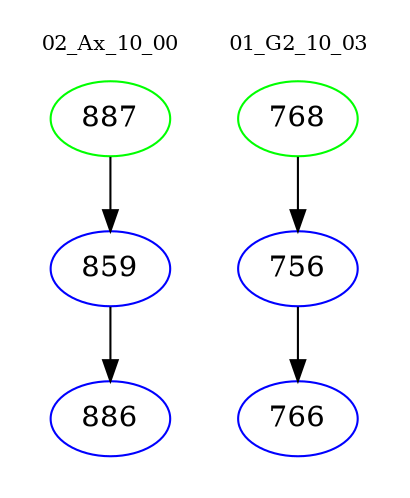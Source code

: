 digraph{
subgraph cluster_0 {
color = white
label = "02_Ax_10_00";
fontsize=10;
T0_887 [label="887", color="green"]
T0_887 -> T0_859 [color="black"]
T0_859 [label="859", color="blue"]
T0_859 -> T0_886 [color="black"]
T0_886 [label="886", color="blue"]
}
subgraph cluster_1 {
color = white
label = "01_G2_10_03";
fontsize=10;
T1_768 [label="768", color="green"]
T1_768 -> T1_756 [color="black"]
T1_756 [label="756", color="blue"]
T1_756 -> T1_766 [color="black"]
T1_766 [label="766", color="blue"]
}
}
